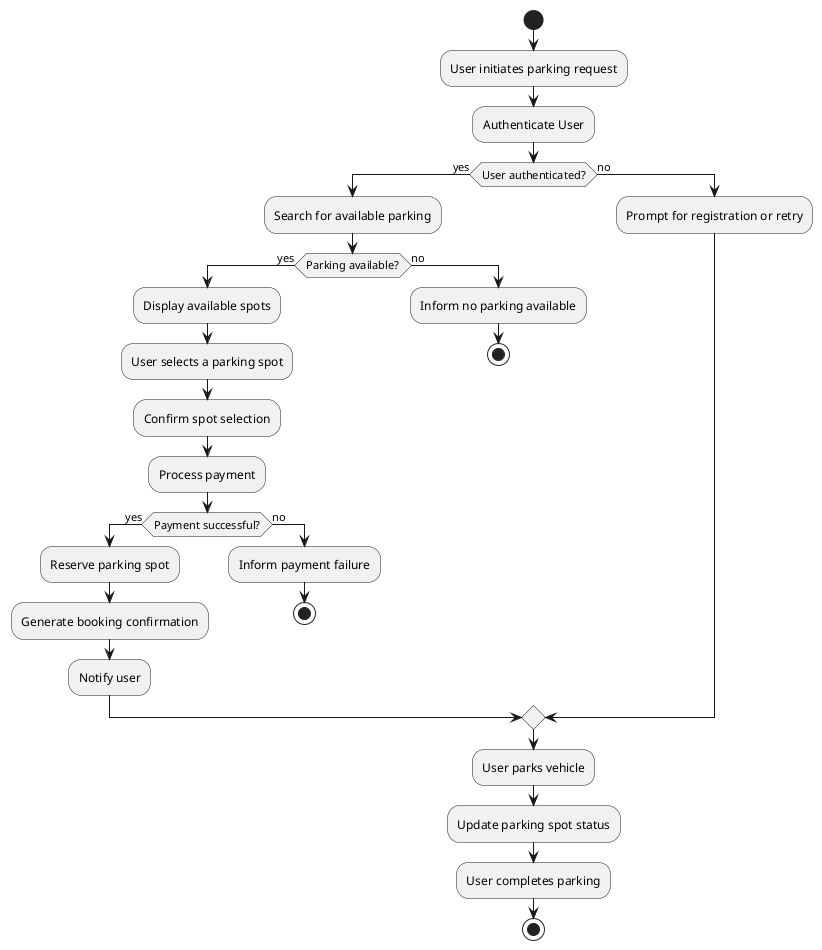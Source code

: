 @startuml
start
:User initiates parking request;
:Authenticate User;
if (User authenticated?) then (yes)
  :Search for available parking;
  if (Parking available?) then (yes)
    :Display available spots;
    :User selects a parking spot;
    :Confirm spot selection;
    :Process payment;
    if (Payment successful?) then (yes)
      :Reserve parking spot;
      :Generate booking confirmation;
      :Notify user;
    else (no)
      :Inform payment failure;
      stop
    endif
  else (no)
    :Inform no parking available;
    stop
  endif
else (no)
  :Prompt for registration or retry;
endif
:User parks vehicle;
:Update parking spot status;
:User completes parking;
stop
@enduml

